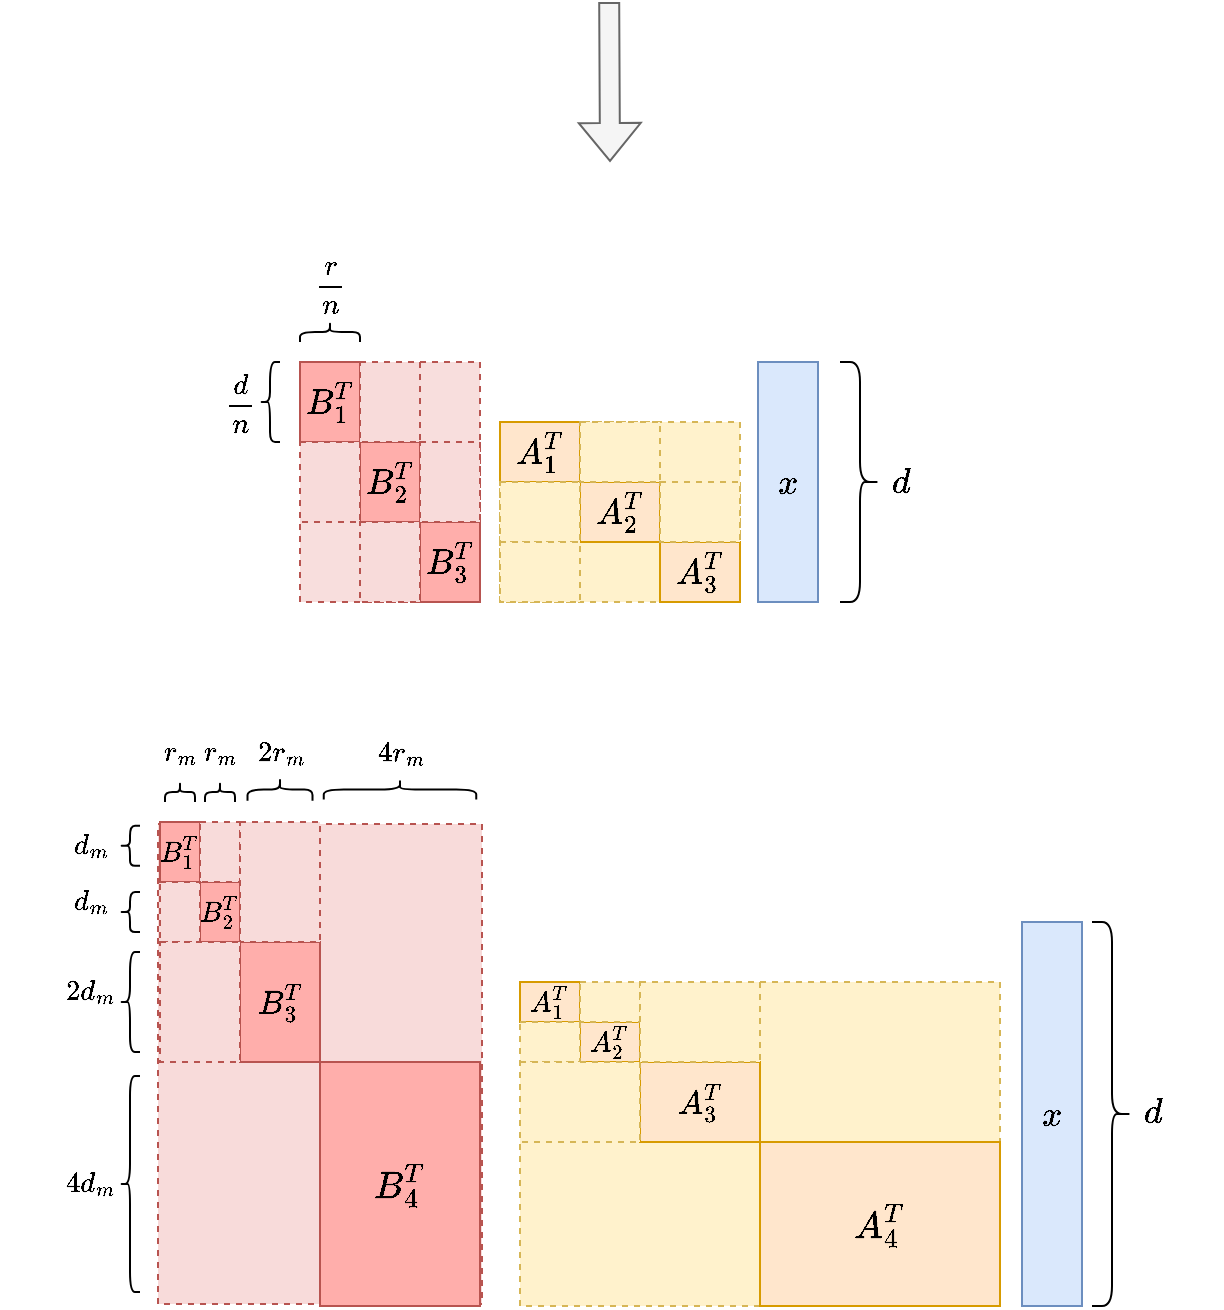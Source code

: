 <mxfile version="24.2.1" type="github">
  <diagram name="第 1 页" id="-bEXV1iYkv8T15Lc8a1U">
    <mxGraphModel dx="586" dy="283" grid="0" gridSize="10" guides="1" tooltips="1" connect="0" arrows="1" fold="1" page="1" pageScale="1" pageWidth="827" pageHeight="1169" math="1" shadow="0">
      <root>
        <mxCell id="0" />
        <mxCell id="1" parent="0" />
        <mxCell id="A0UPaZDPUTei-wH8WIzl-1" value="&lt;font style=&quot;font-size: 15px;&quot;&gt;$$x$$&lt;/font&gt;" style="rounded=0;whiteSpace=wrap;html=1;fillColor=#dae8fc;strokeColor=#6c8ebf;" vertex="1" parent="1">
          <mxGeometry x="399" y="280" width="30" height="120" as="geometry" />
        </mxCell>
        <mxCell id="A0UPaZDPUTei-wH8WIzl-35" value="" style="rounded=0;whiteSpace=wrap;html=1;dashed=1;fillColor=#fff2cc;strokeColor=#d6b656;" vertex="1" parent="1">
          <mxGeometry x="270" y="310" width="120" height="90" as="geometry" />
        </mxCell>
        <mxCell id="A0UPaZDPUTei-wH8WIzl-38" value="&lt;span style=&quot;font-size: 15px;&quot;&gt;$$A_{2}^{T}$$&lt;/span&gt;" style="rounded=0;whiteSpace=wrap;html=1;fillColor=#ffe6cc;strokeColor=#d79b00;" vertex="1" parent="1">
          <mxGeometry x="310" y="340" width="40" height="30" as="geometry" />
        </mxCell>
        <mxCell id="A0UPaZDPUTei-wH8WIzl-39" value="&lt;span style=&quot;font-size: 15px;&quot;&gt;$$A_{3}^{T}$$&lt;/span&gt;" style="rounded=0;whiteSpace=wrap;html=1;fillColor=#FFE6CC;strokeColor=#d79b00;" vertex="1" parent="1">
          <mxGeometry x="350" y="370" width="40" height="30" as="geometry" />
        </mxCell>
        <mxCell id="A0UPaZDPUTei-wH8WIzl-50" value="" style="group;fillColor=#f8dedd;strokeColor=#b85450;dashed=1;" vertex="1" connectable="0" parent="1">
          <mxGeometry x="170" y="280" width="90" height="120" as="geometry" />
        </mxCell>
        <mxCell id="A0UPaZDPUTei-wH8WIzl-68" value="&lt;span style=&quot;font-size: 15px;&quot;&gt;$$B_{1}^{T}$$&lt;/span&gt;" style="rounded=0;whiteSpace=wrap;html=1;fillColor=#FFAEAB;strokeColor=#b85450;" vertex="1" parent="A0UPaZDPUTei-wH8WIzl-50">
          <mxGeometry width="30" height="40" as="geometry" />
        </mxCell>
        <mxCell id="A0UPaZDPUTei-wH8WIzl-69" value="&lt;span style=&quot;font-size: 15px;&quot;&gt;$$B_{2}^{T}$$&lt;/span&gt;" style="rounded=0;whiteSpace=wrap;html=1;fillColor=#FFAEAB;strokeColor=#b85450;" vertex="1" parent="A0UPaZDPUTei-wH8WIzl-50">
          <mxGeometry x="30" y="40" width="30" height="40" as="geometry" />
        </mxCell>
        <mxCell id="A0UPaZDPUTei-wH8WIzl-70" value="&lt;span style=&quot;font-size: 15px;&quot;&gt;$$B_{3}^{T}$$&lt;/span&gt;" style="rounded=0;whiteSpace=wrap;html=1;fillColor=#FFAEAB;strokeColor=#b85450;" vertex="1" parent="A0UPaZDPUTei-wH8WIzl-50">
          <mxGeometry x="60" y="80" width="30" height="40" as="geometry" />
        </mxCell>
        <mxCell id="A0UPaZDPUTei-wH8WIzl-128" value="&lt;div&gt;&lt;br&gt;&lt;/div&gt;" style="rounded=0;whiteSpace=wrap;html=1;fillColor=#F8DBDA;strokeColor=#b85450;dashed=1;" vertex="1" parent="A0UPaZDPUTei-wH8WIzl-50">
          <mxGeometry y="40" width="30" height="40" as="geometry" />
        </mxCell>
        <mxCell id="A0UPaZDPUTei-wH8WIzl-129" value="&lt;div&gt;&lt;br&gt;&lt;/div&gt;" style="rounded=0;whiteSpace=wrap;html=1;fillColor=#F8DBDA;strokeColor=#b85450;dashed=1;" vertex="1" parent="A0UPaZDPUTei-wH8WIzl-50">
          <mxGeometry x="30" y="80" width="30" height="40" as="geometry" />
        </mxCell>
        <mxCell id="A0UPaZDPUTei-wH8WIzl-130" value="&lt;div&gt;&lt;br&gt;&lt;/div&gt;" style="rounded=0;whiteSpace=wrap;html=1;fillColor=#F8DBDA;strokeColor=#b85450;dashed=1;" vertex="1" parent="A0UPaZDPUTei-wH8WIzl-50">
          <mxGeometry x="30" width="30" height="40" as="geometry" />
        </mxCell>
        <mxCell id="A0UPaZDPUTei-wH8WIzl-131" value="&lt;div&gt;&lt;br&gt;&lt;/div&gt;" style="rounded=0;whiteSpace=wrap;html=1;fillColor=#F8DBDA;strokeColor=#b85450;dashed=1;" vertex="1" parent="A0UPaZDPUTei-wH8WIzl-50">
          <mxGeometry x="60" y="40" width="30" height="40" as="geometry" />
        </mxCell>
        <mxCell id="A0UPaZDPUTei-wH8WIzl-64" value="" style="shape=curlyBracket;whiteSpace=wrap;html=1;rounded=1;flipH=1;labelPosition=right;verticalLabelPosition=middle;align=left;verticalAlign=middle;" vertex="1" parent="1">
          <mxGeometry x="440" y="280" width="20" height="120" as="geometry" />
        </mxCell>
        <mxCell id="A0UPaZDPUTei-wH8WIzl-65" value="&lt;font style=&quot;font-size: 15px;&quot;&gt;$$d$$&lt;/font&gt;" style="text;html=1;align=center;verticalAlign=middle;resizable=0;points=[];autosize=1;strokeColor=none;fillColor=none;" vertex="1" parent="1">
          <mxGeometry x="435" y="325" width="70" height="30" as="geometry" />
        </mxCell>
        <mxCell id="A0UPaZDPUTei-wH8WIzl-67" value="&lt;font style=&quot;font-size: 15px;&quot;&gt;$$A_{1}^{T}$$&lt;/font&gt;" style="rounded=0;whiteSpace=wrap;html=1;fillColor=#ffe6cc;strokeColor=#d79b00;" vertex="1" parent="1">
          <mxGeometry x="270" y="310" width="40" height="30" as="geometry" />
        </mxCell>
        <mxCell id="A0UPaZDPUTei-wH8WIzl-71" value="" style="shape=curlyBracket;whiteSpace=wrap;html=1;rounded=1;labelPosition=left;verticalLabelPosition=middle;align=right;verticalAlign=middle;" vertex="1" parent="1">
          <mxGeometry x="150" y="280" width="10" height="40" as="geometry" />
        </mxCell>
        <mxCell id="A0UPaZDPUTei-wH8WIzl-73" value="$$\frac{d}{n}$$" style="text;html=1;align=center;verticalAlign=middle;resizable=0;points=[];autosize=1;strokeColor=none;fillColor=none;" vertex="1" parent="1">
          <mxGeometry x="90" y="285" width="100" height="30" as="geometry" />
        </mxCell>
        <mxCell id="A0UPaZDPUTei-wH8WIzl-74" value="" style="shape=curlyBracket;whiteSpace=wrap;html=1;rounded=1;flipH=1;labelPosition=right;verticalLabelPosition=middle;align=left;verticalAlign=middle;rotation=-90;size=0.5;" vertex="1" parent="1">
          <mxGeometry x="180" y="250" width="10" height="30" as="geometry" />
        </mxCell>
        <mxCell id="A0UPaZDPUTei-wH8WIzl-76" value="$$\frac{r}{n}$$" style="text;html=1;align=center;verticalAlign=middle;resizable=0;points=[];autosize=1;strokeColor=none;fillColor=none;" vertex="1" parent="1">
          <mxGeometry x="135" y="228" width="100" height="30" as="geometry" />
        </mxCell>
        <mxCell id="A0UPaZDPUTei-wH8WIzl-77" value="&lt;font style=&quot;font-size: 15px;&quot;&gt;$$x$$&lt;/font&gt;" style="rounded=0;whiteSpace=wrap;html=1;fillColor=#dae8fc;strokeColor=#6c8ebf;" vertex="1" parent="1">
          <mxGeometry x="531" y="560" width="30" height="192" as="geometry" />
        </mxCell>
        <mxCell id="A0UPaZDPUTei-wH8WIzl-78" value="" style="rounded=0;whiteSpace=wrap;html=1;dashed=1;fillColor=#fff2cc;strokeColor=#d6b656;" vertex="1" parent="1">
          <mxGeometry x="280" y="590" width="240" height="162" as="geometry" />
        </mxCell>
        <mxCell id="A0UPaZDPUTei-wH8WIzl-80" value="&lt;font style=&quot;font-size: 16px;&quot;&gt;$$A_{4}^{T}$$&lt;/font&gt;" style="rounded=0;whiteSpace=wrap;html=1;fillColor=#FFE6CC;strokeColor=#d79b00;" vertex="1" parent="1">
          <mxGeometry x="400" y="670" width="120" height="82" as="geometry" />
        </mxCell>
        <mxCell id="A0UPaZDPUTei-wH8WIzl-85" value="" style="shape=curlyBracket;whiteSpace=wrap;html=1;rounded=1;flipH=1;labelPosition=right;verticalLabelPosition=middle;align=left;verticalAlign=middle;" vertex="1" parent="1">
          <mxGeometry x="566" y="560" width="20" height="192" as="geometry" />
        </mxCell>
        <mxCell id="A0UPaZDPUTei-wH8WIzl-86" value="&lt;font style=&quot;font-size: 15px;&quot;&gt;$$d$$&lt;/font&gt;" style="text;html=1;align=center;verticalAlign=middle;resizable=0;points=[];autosize=1;strokeColor=none;fillColor=none;" vertex="1" parent="1">
          <mxGeometry x="561" y="640" width="70" height="30" as="geometry" />
        </mxCell>
        <mxCell id="A0UPaZDPUTei-wH8WIzl-87" value="&lt;font style=&quot;font-size: 14px;&quot;&gt;$$A_{3}^{T}$$&lt;/font&gt;" style="rounded=0;whiteSpace=wrap;html=1;fillColor=#ffe6cc;strokeColor=#d79b00;" vertex="1" parent="1">
          <mxGeometry x="340" y="630" width="60" height="40" as="geometry" />
        </mxCell>
        <mxCell id="A0UPaZDPUTei-wH8WIzl-97" value="&lt;font style=&quot;font-size: 12px;&quot;&gt;$$A_{1}^{T}$$&lt;/font&gt;" style="rounded=0;whiteSpace=wrap;html=1;fillColor=#ffe6cc;strokeColor=#d79b00;" vertex="1" parent="1">
          <mxGeometry x="280" y="590" width="30" height="20" as="geometry" />
        </mxCell>
        <mxCell id="A0UPaZDPUTei-wH8WIzl-98" value="&lt;font style=&quot;font-size: 12px;&quot;&gt;$$A_{2}^{T}$$&lt;/font&gt;" style="rounded=0;whiteSpace=wrap;html=1;fillColor=#ffe6cc;strokeColor=#d79b00;" vertex="1" parent="1">
          <mxGeometry x="310" y="610" width="30" height="20" as="geometry" />
        </mxCell>
        <mxCell id="A0UPaZDPUTei-wH8WIzl-113" value="" style="rounded=0;whiteSpace=wrap;html=1;dashed=1;fillColor=#F8DBDA;strokeColor=#b85450;rotation=-90;" vertex="1" parent="1">
          <mxGeometry x="60" y="550" width="240" height="162" as="geometry" />
        </mxCell>
        <mxCell id="A0UPaZDPUTei-wH8WIzl-114" value="&lt;span style=&quot;font-size: 16px;&quot;&gt;$$B_{4}^{T}$$&lt;/span&gt;" style="rounded=0;whiteSpace=wrap;html=1;fillColor=#FFAEAB;strokeColor=#b85450;" vertex="1" parent="1">
          <mxGeometry x="180" y="630" width="80" height="122" as="geometry" />
        </mxCell>
        <mxCell id="A0UPaZDPUTei-wH8WIzl-120" value="&lt;span style=&quot;font-size: 14px;&quot;&gt;$$B_{3}^{T}$$&lt;/span&gt;" style="rounded=0;whiteSpace=wrap;html=1;fillColor=#FFAEAB;strokeColor=#b85450;" vertex="1" parent="1">
          <mxGeometry x="140" y="570" width="40" height="60" as="geometry" />
        </mxCell>
        <mxCell id="A0UPaZDPUTei-wH8WIzl-121" value="&lt;br&gt;$$B_{2}^{T}$$&lt;div&gt;&lt;br&gt;&lt;/div&gt;" style="rounded=0;whiteSpace=wrap;html=1;fillColor=#FFAEAB;strokeColor=#b85450;" vertex="1" parent="1">
          <mxGeometry x="120" y="540" width="20" height="30" as="geometry" />
        </mxCell>
        <mxCell id="A0UPaZDPUTei-wH8WIzl-122" value="&lt;br&gt;&lt;span style=&quot;color: rgb(0, 0, 0); font-family: Helvetica; font-size: 12px; font-style: normal; font-variant-ligatures: normal; font-variant-caps: normal; font-weight: 400; letter-spacing: normal; orphans: 2; text-align: center; text-indent: 0px; text-transform: none; widows: 2; word-spacing: 0px; -webkit-text-stroke-width: 0px; white-space: normal; background-color: rgb(251, 251, 251); text-decoration-thickness: initial; text-decoration-style: initial; text-decoration-color: initial; display: inline !important; float: none;&quot;&gt;$$B_{1}^{T}$$&lt;/span&gt;&lt;div&gt;&lt;br/&gt;&lt;/div&gt;" style="rounded=0;whiteSpace=wrap;html=1;fillColor=#FFAEAB;strokeColor=#b85450;shadow=0;" vertex="1" parent="1">
          <mxGeometry x="100" y="510" width="20" height="30" as="geometry" />
        </mxCell>
        <mxCell id="A0UPaZDPUTei-wH8WIzl-124" value="&lt;div&gt;&lt;br&gt;&lt;/div&gt;" style="rounded=0;whiteSpace=wrap;html=1;fillColor=#F8DBDA;strokeColor=#b85450;dashed=1;" vertex="1" parent="1">
          <mxGeometry x="120" y="510" width="20" height="30" as="geometry" />
        </mxCell>
        <mxCell id="A0UPaZDPUTei-wH8WIzl-125" value="&lt;div&gt;&lt;br&gt;&lt;/div&gt;" style="rounded=0;whiteSpace=wrap;html=1;fillColor=#F8DBDA;strokeColor=#b85450;dashed=1;" vertex="1" parent="1">
          <mxGeometry x="100" y="540" width="20" height="30" as="geometry" />
        </mxCell>
        <mxCell id="A0UPaZDPUTei-wH8WIzl-126" value="&lt;div&gt;&lt;br&gt;&lt;/div&gt;" style="rounded=0;whiteSpace=wrap;html=1;fillColor=#F8DBDA;strokeColor=#b85450;dashed=1;" vertex="1" parent="1">
          <mxGeometry x="140" y="510" width="40" height="60" as="geometry" />
        </mxCell>
        <mxCell id="A0UPaZDPUTei-wH8WIzl-127" value="&lt;div&gt;&lt;br&gt;&lt;/div&gt;" style="rounded=0;whiteSpace=wrap;html=1;fillColor=#F8DBDA;strokeColor=#b85450;dashed=1;" vertex="1" parent="1">
          <mxGeometry x="100" y="570" width="40" height="60" as="geometry" />
        </mxCell>
        <mxCell id="A0UPaZDPUTei-wH8WIzl-132" value="" style="rounded=0;whiteSpace=wrap;html=1;dashed=1;fillColor=#fff2cc;strokeColor=#d6b656;" vertex="1" parent="1">
          <mxGeometry x="270" y="340" width="40" height="30" as="geometry" />
        </mxCell>
        <mxCell id="A0UPaZDPUTei-wH8WIzl-133" value="" style="rounded=0;whiteSpace=wrap;html=1;dashed=1;fillColor=#fff2cc;strokeColor=#d6b656;" vertex="1" parent="1">
          <mxGeometry x="270" y="370" width="40" height="30" as="geometry" />
        </mxCell>
        <mxCell id="A0UPaZDPUTei-wH8WIzl-134" value="" style="rounded=0;whiteSpace=wrap;html=1;dashed=1;fillColor=#fff2cc;strokeColor=#d6b656;" vertex="1" parent="1">
          <mxGeometry x="310" y="310" width="40" height="30" as="geometry" />
        </mxCell>
        <mxCell id="A0UPaZDPUTei-wH8WIzl-135" value="" style="rounded=0;whiteSpace=wrap;html=1;dashed=1;fillColor=#fff2cc;strokeColor=#d6b656;" vertex="1" parent="1">
          <mxGeometry x="350" y="340" width="40" height="30" as="geometry" />
        </mxCell>
        <mxCell id="A0UPaZDPUTei-wH8WIzl-136" value="" style="rounded=0;whiteSpace=wrap;html=1;dashed=1;fillColor=#fff2cc;strokeColor=#d6b656;" vertex="1" parent="1">
          <mxGeometry x="280" y="610" width="30" height="20" as="geometry" />
        </mxCell>
        <mxCell id="A0UPaZDPUTei-wH8WIzl-137" value="" style="rounded=0;whiteSpace=wrap;html=1;dashed=1;fillColor=#fff2cc;strokeColor=#d6b656;" vertex="1" parent="1">
          <mxGeometry x="310" y="590" width="30" height="20" as="geometry" />
        </mxCell>
        <mxCell id="A0UPaZDPUTei-wH8WIzl-138" value="" style="rounded=0;whiteSpace=wrap;html=1;dashed=1;fillColor=#fff2cc;strokeColor=#d6b656;" vertex="1" parent="1">
          <mxGeometry x="280" y="630" width="60" height="40" as="geometry" />
        </mxCell>
        <mxCell id="A0UPaZDPUTei-wH8WIzl-139" value="" style="rounded=0;whiteSpace=wrap;html=1;dashed=1;fillColor=#fff2cc;strokeColor=#d6b656;" vertex="1" parent="1">
          <mxGeometry x="340" y="590" width="60" height="40" as="geometry" />
        </mxCell>
        <mxCell id="A0UPaZDPUTei-wH8WIzl-140" value="" style="shape=curlyBracket;whiteSpace=wrap;html=1;rounded=1;flipH=1;labelPosition=right;verticalLabelPosition=middle;align=left;verticalAlign=middle;rotation=-90;size=0.5;" vertex="1" parent="1">
          <mxGeometry x="105" y="487.5" width="10" height="15" as="geometry" />
        </mxCell>
        <mxCell id="A0UPaZDPUTei-wH8WIzl-141" value="" style="shape=curlyBracket;whiteSpace=wrap;html=1;rounded=1;flipH=1;labelPosition=right;verticalLabelPosition=middle;align=left;verticalAlign=middle;rotation=-90;size=0.5;" vertex="1" parent="1">
          <mxGeometry x="125" y="487.5" width="10" height="15" as="geometry" />
        </mxCell>
        <mxCell id="A0UPaZDPUTei-wH8WIzl-142" value="" style="shape=curlyBracket;whiteSpace=wrap;html=1;rounded=1;flipH=1;labelPosition=right;verticalLabelPosition=middle;align=left;verticalAlign=middle;rotation=-90;size=0.5;" vertex="1" parent="1">
          <mxGeometry x="154.38" y="477.5" width="11.25" height="32.5" as="geometry" />
        </mxCell>
        <mxCell id="A0UPaZDPUTei-wH8WIzl-143" value="" style="shape=curlyBracket;whiteSpace=wrap;html=1;rounded=1;flipH=1;labelPosition=right;verticalLabelPosition=middle;align=left;verticalAlign=middle;rotation=-90;size=0.5;" vertex="1" parent="1">
          <mxGeometry x="215" y="455.63" width="10" height="76.25" as="geometry" />
        </mxCell>
        <mxCell id="A0UPaZDPUTei-wH8WIzl-144" value="$$r_{m}$$" style="text;html=1;align=center;verticalAlign=middle;resizable=0;points=[];autosize=1;strokeColor=none;fillColor=none;" vertex="1" parent="1">
          <mxGeometry x="70" y="460" width="80" height="30" as="geometry" />
        </mxCell>
        <mxCell id="A0UPaZDPUTei-wH8WIzl-145" value="$$r_{m}$$" style="text;html=1;align=center;verticalAlign=middle;resizable=0;points=[];autosize=1;strokeColor=none;fillColor=none;" vertex="1" parent="1">
          <mxGeometry x="90" y="460" width="80" height="30" as="geometry" />
        </mxCell>
        <mxCell id="A0UPaZDPUTei-wH8WIzl-146" value="$$2r_{m}$$" style="text;html=1;align=center;verticalAlign=middle;resizable=0;points=[];autosize=1;strokeColor=none;fillColor=none;" vertex="1" parent="1">
          <mxGeometry x="115.01" y="460" width="90" height="30" as="geometry" />
        </mxCell>
        <mxCell id="A0UPaZDPUTei-wH8WIzl-147" value="$$4r_{m}$$" style="text;html=1;align=center;verticalAlign=middle;resizable=0;points=[];autosize=1;strokeColor=none;fillColor=none;" vertex="1" parent="1">
          <mxGeometry x="175" y="460" width="90" height="30" as="geometry" />
        </mxCell>
        <mxCell id="A0UPaZDPUTei-wH8WIzl-150" value="" style="shape=curlyBracket;whiteSpace=wrap;html=1;rounded=1;labelPosition=left;verticalLabelPosition=middle;align=right;verticalAlign=middle;" vertex="1" parent="1">
          <mxGeometry x="80" y="511.88" width="10" height="20" as="geometry" />
        </mxCell>
        <mxCell id="A0UPaZDPUTei-wH8WIzl-151" value="" style="shape=curlyBracket;whiteSpace=wrap;html=1;rounded=1;labelPosition=left;verticalLabelPosition=middle;align=right;verticalAlign=middle;size=0.5;" vertex="1" parent="1">
          <mxGeometry x="80" y="545" width="10" height="20" as="geometry" />
        </mxCell>
        <mxCell id="A0UPaZDPUTei-wH8WIzl-152" value="" style="shape=curlyBracket;whiteSpace=wrap;html=1;rounded=1;labelPosition=left;verticalLabelPosition=middle;align=right;verticalAlign=middle;" vertex="1" parent="1">
          <mxGeometry x="80" y="575" width="10" height="50" as="geometry" />
        </mxCell>
        <mxCell id="A0UPaZDPUTei-wH8WIzl-153" value="" style="shape=curlyBracket;whiteSpace=wrap;html=1;rounded=1;labelPosition=left;verticalLabelPosition=middle;align=right;verticalAlign=middle;" vertex="1" parent="1">
          <mxGeometry x="80" y="637" width="10" height="108" as="geometry" />
        </mxCell>
        <mxCell id="A0UPaZDPUTei-wH8WIzl-154" value="$$d_{m}$$" style="text;html=1;align=center;verticalAlign=middle;resizable=0;points=[];autosize=1;strokeColor=none;fillColor=none;" vertex="1" parent="1">
          <mxGeometry x="25" y="506.88" width="80" height="30" as="geometry" />
        </mxCell>
        <mxCell id="A0UPaZDPUTei-wH8WIzl-155" value="$$d_{m}$$" style="text;html=1;align=center;verticalAlign=middle;resizable=0;points=[];autosize=1;strokeColor=none;fillColor=none;" vertex="1" parent="1">
          <mxGeometry x="25" y="535" width="80" height="30" as="geometry" />
        </mxCell>
        <mxCell id="A0UPaZDPUTei-wH8WIzl-156" value="$$2d_{m}$$" style="text;html=1;align=center;verticalAlign=middle;resizable=0;points=[];autosize=1;strokeColor=none;fillColor=none;" vertex="1" parent="1">
          <mxGeometry x="20" y="580" width="90" height="30" as="geometry" />
        </mxCell>
        <mxCell id="A0UPaZDPUTei-wH8WIzl-157" value="$$4d_{m}$$" style="text;html=1;align=center;verticalAlign=middle;resizable=0;points=[];autosize=1;strokeColor=none;fillColor=none;" vertex="1" parent="1">
          <mxGeometry x="20" y="676" width="90" height="30" as="geometry" />
        </mxCell>
        <mxCell id="A0UPaZDPUTei-wH8WIzl-158" value="" style="shape=flexArrow;endArrow=classic;html=1;rounded=0;fillColor=#f5f5f5;strokeColor=#666666;" edge="1" parent="1">
          <mxGeometry width="50" height="50" relative="1" as="geometry">
            <mxPoint x="324.6" y="100" as="sourcePoint" />
            <mxPoint x="325" y="180" as="targetPoint" />
          </mxGeometry>
        </mxCell>
      </root>
    </mxGraphModel>
  </diagram>
</mxfile>
